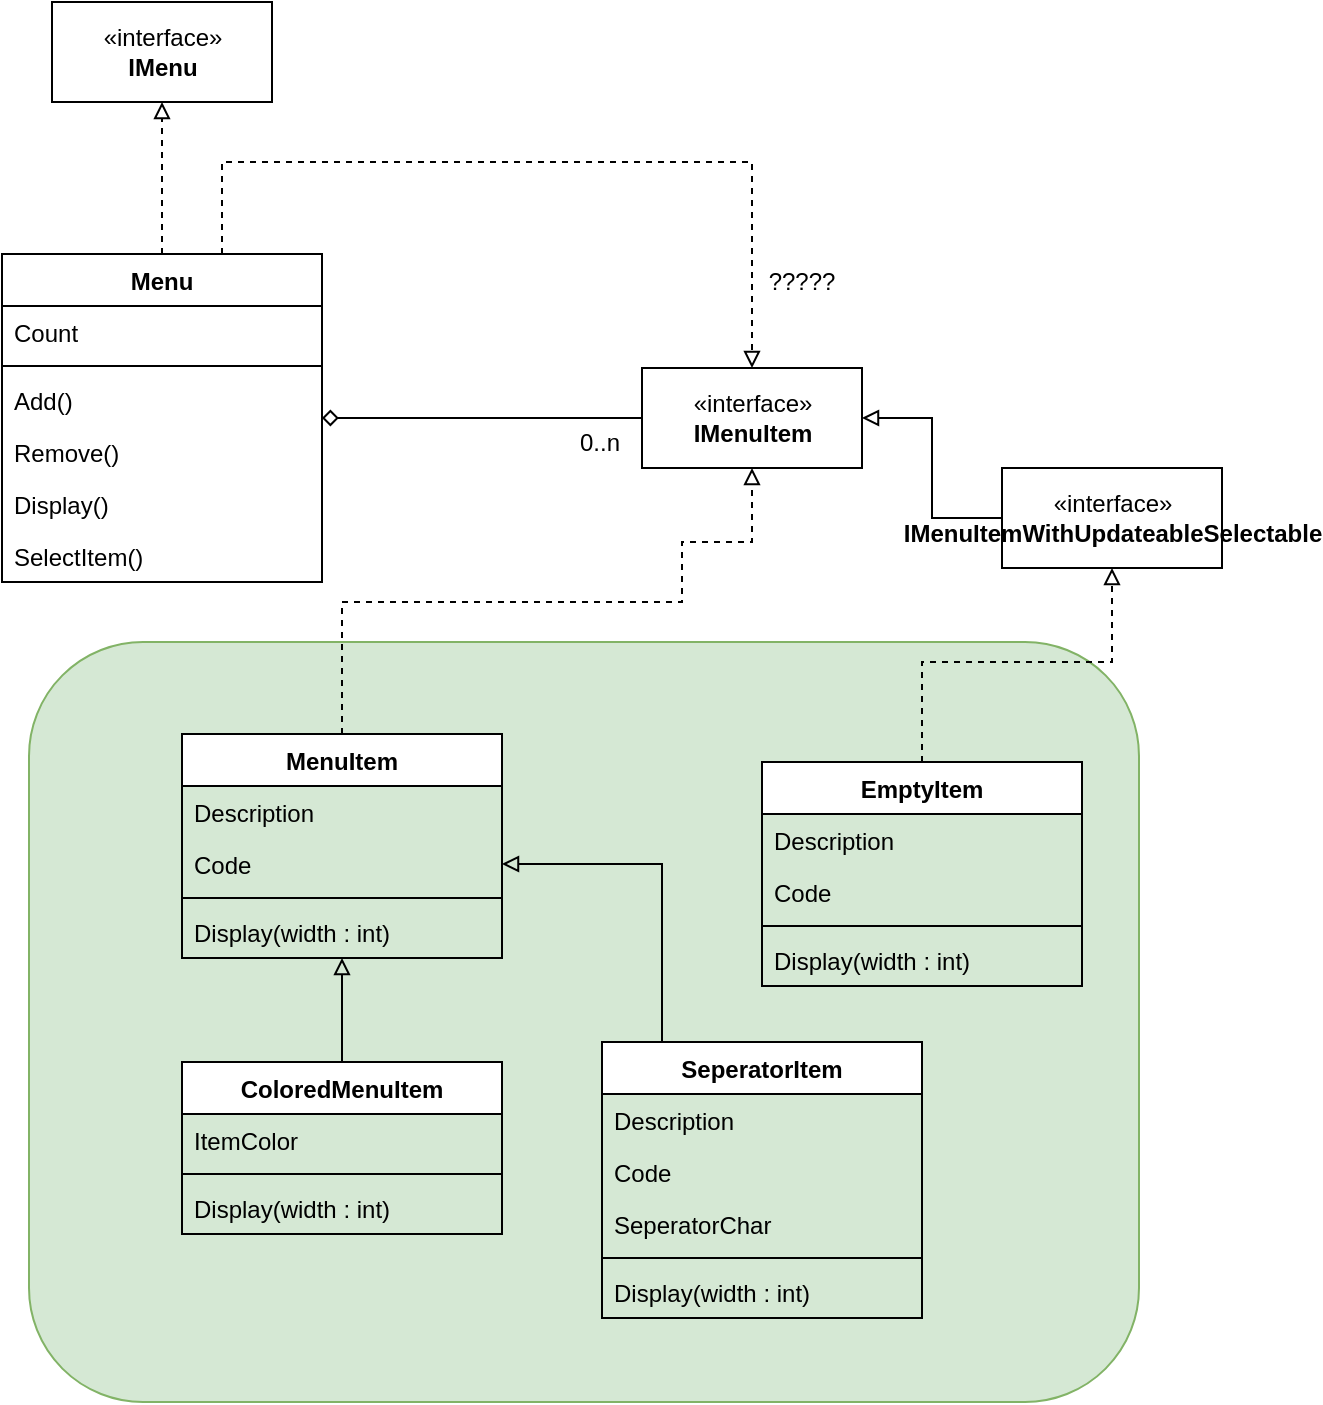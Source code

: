 <mxfile version="13.9.9" type="device" pages="2"><diagram id="EiQuwzDnG7kpTYSZTTEy" name="ÜbungInterfaces"><mxGraphModel dx="1422" dy="815" grid="1" gridSize="10" guides="1" tooltips="1" connect="1" arrows="1" fold="1" page="1" pageScale="1" pageWidth="1169" pageHeight="827" math="0" shadow="0"><root><mxCell id="ZBaBb_uAq3HlPvCAK4kc-0"/><mxCell id="ZBaBb_uAq3HlPvCAK4kc-1" parent="ZBaBb_uAq3HlPvCAK4kc-0"/><mxCell id="ZBaBb_uAq3HlPvCAK4kc-36" value="" style="rounded=1;whiteSpace=wrap;html=1;fillColor=#d5e8d4;strokeColor=#82b366;" parent="ZBaBb_uAq3HlPvCAK4kc-1" vertex="1"><mxGeometry x="123.5" y="380" width="555" height="380" as="geometry"/></mxCell><mxCell id="ZBaBb_uAq3HlPvCAK4kc-2" value="«interface»&lt;br&gt;&lt;b&gt;IMenuItem&lt;/b&gt;" style="html=1;" parent="ZBaBb_uAq3HlPvCAK4kc-1" vertex="1"><mxGeometry x="430" y="243" width="110" height="50" as="geometry"/></mxCell><mxCell id="ZBaBb_uAq3HlPvCAK4kc-3" style="edgeStyle=orthogonalEdgeStyle;rounded=0;orthogonalLoop=1;jettySize=auto;html=1;entryX=0.5;entryY=1;entryDx=0;entryDy=0;dashed=1;endArrow=block;endFill=0;" parent="ZBaBb_uAq3HlPvCAK4kc-1" source="ZBaBb_uAq3HlPvCAK4kc-5" target="ZBaBb_uAq3HlPvCAK4kc-2" edge="1"><mxGeometry relative="1" as="geometry"><Array as="points"><mxPoint x="280" y="360"/><mxPoint x="450" y="360"/><mxPoint x="450" y="330"/><mxPoint x="485" y="330"/></Array></mxGeometry></mxCell><mxCell id="ZBaBb_uAq3HlPvCAK4kc-4" style="edgeStyle=orthogonalEdgeStyle;rounded=0;orthogonalLoop=1;jettySize=auto;html=1;entryX=0.5;entryY=0;entryDx=0;entryDy=0;endArrow=none;endFill=0;startArrow=block;startFill=0;" parent="ZBaBb_uAq3HlPvCAK4kc-1" source="ZBaBb_uAq3HlPvCAK4kc-5" target="ZBaBb_uAq3HlPvCAK4kc-20" edge="1"><mxGeometry relative="1" as="geometry"/></mxCell><mxCell id="ZBaBb_uAq3HlPvCAK4kc-5" value="MenuItem" style="swimlane;fontStyle=1;align=center;verticalAlign=top;childLayout=stackLayout;horizontal=1;startSize=26;horizontalStack=0;resizeParent=1;resizeParentMax=0;resizeLast=0;collapsible=1;marginBottom=0;" parent="ZBaBb_uAq3HlPvCAK4kc-1" vertex="1"><mxGeometry x="200" y="426" width="160" height="112" as="geometry"/></mxCell><mxCell id="ZBaBb_uAq3HlPvCAK4kc-6" value="Description" style="text;strokeColor=none;fillColor=none;align=left;verticalAlign=top;spacingLeft=4;spacingRight=4;overflow=hidden;rotatable=0;points=[[0,0.5],[1,0.5]];portConstraint=eastwest;" parent="ZBaBb_uAq3HlPvCAK4kc-5" vertex="1"><mxGeometry y="26" width="160" height="26" as="geometry"/></mxCell><mxCell id="ZBaBb_uAq3HlPvCAK4kc-7" value="Code" style="text;strokeColor=none;fillColor=none;align=left;verticalAlign=top;spacingLeft=4;spacingRight=4;overflow=hidden;rotatable=0;points=[[0,0.5],[1,0.5]];portConstraint=eastwest;" parent="ZBaBb_uAq3HlPvCAK4kc-5" vertex="1"><mxGeometry y="52" width="160" height="26" as="geometry"/></mxCell><mxCell id="ZBaBb_uAq3HlPvCAK4kc-10" value="" style="line;strokeWidth=1;fillColor=none;align=left;verticalAlign=middle;spacingTop=-1;spacingLeft=3;spacingRight=3;rotatable=0;labelPosition=right;points=[];portConstraint=eastwest;" parent="ZBaBb_uAq3HlPvCAK4kc-5" vertex="1"><mxGeometry y="78" width="160" height="8" as="geometry"/></mxCell><mxCell id="ZBaBb_uAq3HlPvCAK4kc-11" value="Display(width : int)" style="text;strokeColor=none;fillColor=none;align=left;verticalAlign=top;spacingLeft=4;spacingRight=4;overflow=hidden;rotatable=0;points=[[0,0.5],[1,0.5]];portConstraint=eastwest;" parent="ZBaBb_uAq3HlPvCAK4kc-5" vertex="1"><mxGeometry y="86" width="160" height="26" as="geometry"/></mxCell><mxCell id="ZBaBb_uAq3HlPvCAK4kc-12" style="edgeStyle=orthogonalEdgeStyle;rounded=0;orthogonalLoop=1;jettySize=auto;html=1;dashed=1;endArrow=block;endFill=0;entryX=0.5;entryY=1;entryDx=0;entryDy=0;" parent="ZBaBb_uAq3HlPvCAK4kc-1" source="ZBaBb_uAq3HlPvCAK4kc-13" target="bcO6BwhI2lAzr2Dg_rKP-0" edge="1"><mxGeometry relative="1" as="geometry"><Array as="points"><mxPoint x="570" y="390"/><mxPoint x="665" y="390"/></Array></mxGeometry></mxCell><mxCell id="ZBaBb_uAq3HlPvCAK4kc-13" value="EmptyItem" style="swimlane;fontStyle=1;align=center;verticalAlign=top;childLayout=stackLayout;horizontal=1;startSize=26;horizontalStack=0;resizeParent=1;resizeParentMax=0;resizeLast=0;collapsible=1;marginBottom=0;" parent="ZBaBb_uAq3HlPvCAK4kc-1" vertex="1"><mxGeometry x="490" y="440" width="160" height="112" as="geometry"/></mxCell><mxCell id="ZBaBb_uAq3HlPvCAK4kc-14" value="Description" style="text;strokeColor=none;fillColor=none;align=left;verticalAlign=top;spacingLeft=4;spacingRight=4;overflow=hidden;rotatable=0;points=[[0,0.5],[1,0.5]];portConstraint=eastwest;" parent="ZBaBb_uAq3HlPvCAK4kc-13" vertex="1"><mxGeometry y="26" width="160" height="26" as="geometry"/></mxCell><mxCell id="ZBaBb_uAq3HlPvCAK4kc-15" value="Code" style="text;strokeColor=none;fillColor=none;align=left;verticalAlign=top;spacingLeft=4;spacingRight=4;overflow=hidden;rotatable=0;points=[[0,0.5],[1,0.5]];portConstraint=eastwest;" parent="ZBaBb_uAq3HlPvCAK4kc-13" vertex="1"><mxGeometry y="52" width="160" height="26" as="geometry"/></mxCell><mxCell id="ZBaBb_uAq3HlPvCAK4kc-18" value="" style="line;strokeWidth=1;fillColor=none;align=left;verticalAlign=middle;spacingTop=-1;spacingLeft=3;spacingRight=3;rotatable=0;labelPosition=right;points=[];portConstraint=eastwest;" parent="ZBaBb_uAq3HlPvCAK4kc-13" vertex="1"><mxGeometry y="78" width="160" height="8" as="geometry"/></mxCell><mxCell id="ZBaBb_uAq3HlPvCAK4kc-19" value="Display(width : int)" style="text;strokeColor=none;fillColor=none;align=left;verticalAlign=top;spacingLeft=4;spacingRight=4;overflow=hidden;rotatable=0;points=[[0,0.5],[1,0.5]];portConstraint=eastwest;" parent="ZBaBb_uAq3HlPvCAK4kc-13" vertex="1"><mxGeometry y="86" width="160" height="26" as="geometry"/></mxCell><mxCell id="ZBaBb_uAq3HlPvCAK4kc-20" value="ColoredMenuItem" style="swimlane;fontStyle=1;align=center;verticalAlign=top;childLayout=stackLayout;horizontal=1;startSize=26;horizontalStack=0;resizeParent=1;resizeParentMax=0;resizeLast=0;collapsible=1;marginBottom=0;" parent="ZBaBb_uAq3HlPvCAK4kc-1" vertex="1"><mxGeometry x="200" y="590" width="160" height="86" as="geometry"/></mxCell><mxCell id="ZBaBb_uAq3HlPvCAK4kc-21" value="ItemColor" style="text;strokeColor=none;fillColor=none;align=left;verticalAlign=top;spacingLeft=4;spacingRight=4;overflow=hidden;rotatable=0;points=[[0,0.5],[1,0.5]];portConstraint=eastwest;" parent="ZBaBb_uAq3HlPvCAK4kc-20" vertex="1"><mxGeometry y="26" width="160" height="26" as="geometry"/></mxCell><mxCell id="ZBaBb_uAq3HlPvCAK4kc-22" value="" style="line;strokeWidth=1;fillColor=none;align=left;verticalAlign=middle;spacingTop=-1;spacingLeft=3;spacingRight=3;rotatable=0;labelPosition=right;points=[];portConstraint=eastwest;" parent="ZBaBb_uAq3HlPvCAK4kc-20" vertex="1"><mxGeometry y="52" width="160" height="8" as="geometry"/></mxCell><mxCell id="ZBaBb_uAq3HlPvCAK4kc-23" value="Display(width : int)" style="text;strokeColor=none;fillColor=none;align=left;verticalAlign=top;spacingLeft=4;spacingRight=4;overflow=hidden;rotatable=0;points=[[0,0.5],[1,0.5]];portConstraint=eastwest;" parent="ZBaBb_uAq3HlPvCAK4kc-20" vertex="1"><mxGeometry y="60" width="160" height="26" as="geometry"/></mxCell><mxCell id="ZBaBb_uAq3HlPvCAK4kc-24" style="edgeStyle=orthogonalEdgeStyle;rounded=0;orthogonalLoop=1;jettySize=auto;html=1;entryX=0;entryY=0.5;entryDx=0;entryDy=0;startArrow=diamond;startFill=0;endArrow=none;endFill=0;" parent="ZBaBb_uAq3HlPvCAK4kc-1" source="ZBaBb_uAq3HlPvCAK4kc-26" target="ZBaBb_uAq3HlPvCAK4kc-2" edge="1"><mxGeometry relative="1" as="geometry"/></mxCell><mxCell id="ZBaBb_uAq3HlPvCAK4kc-25" style="edgeStyle=orthogonalEdgeStyle;rounded=0;orthogonalLoop=1;jettySize=auto;html=1;entryX=0.5;entryY=1;entryDx=0;entryDy=0;startArrow=none;startFill=0;endArrow=block;endFill=0;dashed=1;" parent="ZBaBb_uAq3HlPvCAK4kc-1" source="ZBaBb_uAq3HlPvCAK4kc-26" target="ZBaBb_uAq3HlPvCAK4kc-34" edge="1"><mxGeometry relative="1" as="geometry"/></mxCell><mxCell id="vk1AnZmLgeI2WjytxcBO-0" style="edgeStyle=orthogonalEdgeStyle;rounded=0;orthogonalLoop=1;jettySize=auto;html=1;entryX=0.5;entryY=0;entryDx=0;entryDy=0;dashed=1;endArrow=block;endFill=0;" parent="ZBaBb_uAq3HlPvCAK4kc-1" source="ZBaBb_uAq3HlPvCAK4kc-26" target="ZBaBb_uAq3HlPvCAK4kc-2" edge="1"><mxGeometry relative="1" as="geometry"><Array as="points"><mxPoint x="220" y="140"/><mxPoint x="485" y="140"/></Array></mxGeometry></mxCell><mxCell id="ZBaBb_uAq3HlPvCAK4kc-26" value="Menu" style="swimlane;fontStyle=1;align=center;verticalAlign=top;childLayout=stackLayout;horizontal=1;startSize=26;horizontalStack=0;resizeParent=1;resizeParentMax=0;resizeLast=0;collapsible=1;marginBottom=0;" parent="ZBaBb_uAq3HlPvCAK4kc-1" vertex="1"><mxGeometry x="110" y="186" width="160" height="164" as="geometry"/></mxCell><mxCell id="ZBaBb_uAq3HlPvCAK4kc-27" value="Count" style="text;strokeColor=none;fillColor=none;align=left;verticalAlign=top;spacingLeft=4;spacingRight=4;overflow=hidden;rotatable=0;points=[[0,0.5],[1,0.5]];portConstraint=eastwest;" parent="ZBaBb_uAq3HlPvCAK4kc-26" vertex="1"><mxGeometry y="26" width="160" height="26" as="geometry"/></mxCell><mxCell id="ZBaBb_uAq3HlPvCAK4kc-28" value="" style="line;strokeWidth=1;fillColor=none;align=left;verticalAlign=middle;spacingTop=-1;spacingLeft=3;spacingRight=3;rotatable=0;labelPosition=right;points=[];portConstraint=eastwest;" parent="ZBaBb_uAq3HlPvCAK4kc-26" vertex="1"><mxGeometry y="52" width="160" height="8" as="geometry"/></mxCell><mxCell id="ZBaBb_uAq3HlPvCAK4kc-29" value="Add()" style="text;strokeColor=none;fillColor=none;align=left;verticalAlign=top;spacingLeft=4;spacingRight=4;overflow=hidden;rotatable=0;points=[[0,0.5],[1,0.5]];portConstraint=eastwest;" parent="ZBaBb_uAq3HlPvCAK4kc-26" vertex="1"><mxGeometry y="60" width="160" height="26" as="geometry"/></mxCell><mxCell id="ZBaBb_uAq3HlPvCAK4kc-30" value="Remove()" style="text;strokeColor=none;fillColor=none;align=left;verticalAlign=top;spacingLeft=4;spacingRight=4;overflow=hidden;rotatable=0;points=[[0,0.5],[1,0.5]];portConstraint=eastwest;" parent="ZBaBb_uAq3HlPvCAK4kc-26" vertex="1"><mxGeometry y="86" width="160" height="26" as="geometry"/></mxCell><mxCell id="ZBaBb_uAq3HlPvCAK4kc-31" value="Display()" style="text;strokeColor=none;fillColor=none;align=left;verticalAlign=top;spacingLeft=4;spacingRight=4;overflow=hidden;rotatable=0;points=[[0,0.5],[1,0.5]];portConstraint=eastwest;" parent="ZBaBb_uAq3HlPvCAK4kc-26" vertex="1"><mxGeometry y="112" width="160" height="26" as="geometry"/></mxCell><mxCell id="vk1AnZmLgeI2WjytxcBO-17" value="SelectItem()" style="text;strokeColor=none;fillColor=none;align=left;verticalAlign=top;spacingLeft=4;spacingRight=4;overflow=hidden;rotatable=0;points=[[0,0.5],[1,0.5]];portConstraint=eastwest;" parent="ZBaBb_uAq3HlPvCAK4kc-26" vertex="1"><mxGeometry y="138" width="160" height="26" as="geometry"/></mxCell><mxCell id="ZBaBb_uAq3HlPvCAK4kc-33" value="0..n" style="resizable=0;align=left;verticalAlign=bottom;labelBackgroundColor=none;fontSize=12;" parent="ZBaBb_uAq3HlPvCAK4kc-1" connectable="0" vertex="1"><mxGeometry x="401" y="287.997" as="geometry"><mxPoint x="-4" y="1" as="offset"/></mxGeometry></mxCell><mxCell id="ZBaBb_uAq3HlPvCAK4kc-34" value="«interface»&lt;br&gt;&lt;b&gt;IMenu&lt;/b&gt;" style="html=1;" parent="ZBaBb_uAq3HlPvCAK4kc-1" vertex="1"><mxGeometry x="135" y="60" width="110" height="50" as="geometry"/></mxCell><mxCell id="bcO6BwhI2lAzr2Dg_rKP-2" style="edgeStyle=orthogonalEdgeStyle;rounded=0;orthogonalLoop=1;jettySize=auto;html=1;endArrow=block;endFill=0;" edge="1" parent="ZBaBb_uAq3HlPvCAK4kc-1" source="vk1AnZmLgeI2WjytxcBO-18" target="ZBaBb_uAq3HlPvCAK4kc-7"><mxGeometry relative="1" as="geometry"><Array as="points"><mxPoint x="440" y="491"/></Array></mxGeometry></mxCell><mxCell id="vk1AnZmLgeI2WjytxcBO-18" value="SeperatorItem" style="swimlane;fontStyle=1;align=center;verticalAlign=top;childLayout=stackLayout;horizontal=1;startSize=26;horizontalStack=0;resizeParent=1;resizeParentMax=0;resizeLast=0;collapsible=1;marginBottom=0;" parent="ZBaBb_uAq3HlPvCAK4kc-1" vertex="1"><mxGeometry x="410" y="580" width="160" height="138" as="geometry"/></mxCell><mxCell id="vk1AnZmLgeI2WjytxcBO-24" value="Description" style="text;strokeColor=none;fillColor=none;align=left;verticalAlign=top;spacingLeft=4;spacingRight=4;overflow=hidden;rotatable=0;points=[[0,0.5],[1,0.5]];portConstraint=eastwest;" parent="vk1AnZmLgeI2WjytxcBO-18" vertex="1"><mxGeometry y="26" width="160" height="26" as="geometry"/></mxCell><mxCell id="vk1AnZmLgeI2WjytxcBO-20" value="Code" style="text;strokeColor=none;fillColor=none;align=left;verticalAlign=top;spacingLeft=4;spacingRight=4;overflow=hidden;rotatable=0;points=[[0,0.5],[1,0.5]];portConstraint=eastwest;" parent="vk1AnZmLgeI2WjytxcBO-18" vertex="1"><mxGeometry y="52" width="160" height="26" as="geometry"/></mxCell><mxCell id="vk1AnZmLgeI2WjytxcBO-19" value="SeperatorChar" style="text;strokeColor=none;fillColor=none;align=left;verticalAlign=top;spacingLeft=4;spacingRight=4;overflow=hidden;rotatable=0;points=[[0,0.5],[1,0.5]];portConstraint=eastwest;" parent="vk1AnZmLgeI2WjytxcBO-18" vertex="1"><mxGeometry y="78" width="160" height="26" as="geometry"/></mxCell><mxCell id="vk1AnZmLgeI2WjytxcBO-21" value="" style="line;strokeWidth=1;fillColor=none;align=left;verticalAlign=middle;spacingTop=-1;spacingLeft=3;spacingRight=3;rotatable=0;labelPosition=right;points=[];portConstraint=eastwest;" parent="vk1AnZmLgeI2WjytxcBO-18" vertex="1"><mxGeometry y="104" width="160" height="8" as="geometry"/></mxCell><mxCell id="vk1AnZmLgeI2WjytxcBO-22" value="Display(width : int)" style="text;strokeColor=none;fillColor=none;align=left;verticalAlign=top;spacingLeft=4;spacingRight=4;overflow=hidden;rotatable=0;points=[[0,0.5],[1,0.5]];portConstraint=eastwest;" parent="vk1AnZmLgeI2WjytxcBO-18" vertex="1"><mxGeometry y="112" width="160" height="26" as="geometry"/></mxCell><mxCell id="vk1AnZmLgeI2WjytxcBO-25" value="?????" style="text;html=1;strokeColor=none;fillColor=none;align=center;verticalAlign=middle;whiteSpace=wrap;rounded=0;" parent="ZBaBb_uAq3HlPvCAK4kc-1" vertex="1"><mxGeometry x="490" y="190" width="40" height="20" as="geometry"/></mxCell><mxCell id="bcO6BwhI2lAzr2Dg_rKP-1" style="edgeStyle=orthogonalEdgeStyle;rounded=0;orthogonalLoop=1;jettySize=auto;html=1;entryX=1;entryY=0.5;entryDx=0;entryDy=0;endArrow=block;endFill=0;" edge="1" parent="ZBaBb_uAq3HlPvCAK4kc-1" source="bcO6BwhI2lAzr2Dg_rKP-0" target="ZBaBb_uAq3HlPvCAK4kc-2"><mxGeometry relative="1" as="geometry"/></mxCell><mxCell id="bcO6BwhI2lAzr2Dg_rKP-0" value="«interface»&lt;br&gt;&lt;b&gt;IMenuItemWithUpdateableSelectable&lt;/b&gt;" style="html=1;" vertex="1" parent="ZBaBb_uAq3HlPvCAK4kc-1"><mxGeometry x="610" y="293" width="110" height="50" as="geometry"/></mxCell></root></mxGraphModel></diagram><diagram id="8nG1HzEcnUIvXGqdK4Hf" name="Seite-2"><mxGraphModel dx="982" dy="563" grid="1" gridSize="10" guides="1" tooltips="1" connect="1" arrows="1" fold="1" page="1" pageScale="1" pageWidth="1169" pageHeight="827" math="0" shadow="0"><root><mxCell id="hE6hxAiKpqs5RSlpcU4d-0"/><mxCell id="hE6hxAiKpqs5RSlpcU4d-1" parent="hE6hxAiKpqs5RSlpcU4d-0"/><mxCell id="hE6hxAiKpqs5RSlpcU4d-2" value="Exception" style="swimlane;fontStyle=1;align=center;verticalAlign=top;childLayout=stackLayout;horizontal=1;startSize=26;horizontalStack=0;resizeParent=1;resizeParentMax=0;resizeLast=0;collapsible=1;marginBottom=0;" vertex="1" parent="hE6hxAiKpqs5RSlpcU4d-1"><mxGeometry x="355" y="150" width="160" height="52" as="geometry"/></mxCell><mxCell id="hE6hxAiKpqs5RSlpcU4d-3" value="Message : string" style="text;strokeColor=none;fillColor=none;align=left;verticalAlign=top;spacingLeft=4;spacingRight=4;overflow=hidden;rotatable=0;points=[[0,0.5],[1,0.5]];portConstraint=eastwest;" vertex="1" parent="hE6hxAiKpqs5RSlpcU4d-2"><mxGeometry y="26" width="160" height="26" as="geometry"/></mxCell><mxCell id="hE6hxAiKpqs5RSlpcU4d-4" style="edgeStyle=orthogonalEdgeStyle;rounded=0;orthogonalLoop=1;jettySize=auto;html=1;endArrow=block;endFill=0;" edge="1" parent="hE6hxAiKpqs5RSlpcU4d-1" source="hE6hxAiKpqs5RSlpcU4d-5" target="hE6hxAiKpqs5RSlpcU4d-2"><mxGeometry relative="1" as="geometry"/></mxCell><mxCell id="hE6hxAiKpqs5RSlpcU4d-5" value="MenuExceptionBase&lt;T&gt;" style="swimlane;fontStyle=3;align=center;verticalAlign=top;childLayout=stackLayout;horizontal=1;startSize=26;horizontalStack=0;resizeParent=1;resizeParentMax=0;resizeLast=0;collapsible=1;marginBottom=0;" vertex="1" parent="hE6hxAiKpqs5RSlpcU4d-1"><mxGeometry x="350" y="268" width="170" height="52" as="geometry"/></mxCell><mxCell id="hE6hxAiKpqs5RSlpcU4d-6" value="Message : string" style="text;strokeColor=none;fillColor=none;align=left;verticalAlign=top;spacingLeft=4;spacingRight=4;overflow=hidden;rotatable=0;points=[[0,0.5],[1,0.5]];portConstraint=eastwest;" vertex="1" parent="hE6hxAiKpqs5RSlpcU4d-5"><mxGeometry y="26" width="170" height="26" as="geometry"/></mxCell><mxCell id="hE6hxAiKpqs5RSlpcU4d-7" style="edgeStyle=orthogonalEdgeStyle;rounded=0;orthogonalLoop=1;jettySize=auto;html=1;endArrow=block;endFill=0;" edge="1" parent="hE6hxAiKpqs5RSlpcU4d-1" source="hE6hxAiKpqs5RSlpcU4d-8" target="hE6hxAiKpqs5RSlpcU4d-5"><mxGeometry relative="1" as="geometry"/></mxCell><mxCell id="hE6hxAiKpqs5RSlpcU4d-8" value="MenuException" style="swimlane;fontStyle=1;align=center;verticalAlign=top;childLayout=stackLayout;horizontal=1;startSize=26;horizontalStack=0;resizeParent=1;resizeParentMax=0;resizeLast=0;collapsible=1;marginBottom=0;" vertex="1" parent="hE6hxAiKpqs5RSlpcU4d-1"><mxGeometry x="260" y="400" width="160" height="78" as="geometry"/></mxCell><mxCell id="hE6hxAiKpqs5RSlpcU4d-9" value="Message : string" style="text;strokeColor=none;fillColor=none;align=left;verticalAlign=top;spacingLeft=4;spacingRight=4;overflow=hidden;rotatable=0;points=[[0,0.5],[1,0.5]];portConstraint=eastwest;" vertex="1" parent="hE6hxAiKpqs5RSlpcU4d-8"><mxGeometry y="26" width="160" height="26" as="geometry"/></mxCell><mxCell id="hE6hxAiKpqs5RSlpcU4d-10" value="Item : IMenu" style="text;strokeColor=none;fillColor=none;align=left;verticalAlign=top;spacingLeft=4;spacingRight=4;overflow=hidden;rotatable=0;points=[[0,0.5],[1,0.5]];portConstraint=eastwest;" vertex="1" parent="hE6hxAiKpqs5RSlpcU4d-8"><mxGeometry y="52" width="160" height="26" as="geometry"/></mxCell><mxCell id="hE6hxAiKpqs5RSlpcU4d-11" style="edgeStyle=orthogonalEdgeStyle;rounded=0;orthogonalLoop=1;jettySize=auto;html=1;endArrow=block;endFill=0;" edge="1" parent="hE6hxAiKpqs5RSlpcU4d-1" source="hE6hxAiKpqs5RSlpcU4d-12" target="hE6hxAiKpqs5RSlpcU4d-5"><mxGeometry relative="1" as="geometry"/></mxCell><mxCell id="hE6hxAiKpqs5RSlpcU4d-12" value="MenuItemException" style="swimlane;fontStyle=1;align=center;verticalAlign=top;childLayout=stackLayout;horizontal=1;startSize=26;horizontalStack=0;resizeParent=1;resizeParentMax=0;resizeLast=0;collapsible=1;marginBottom=0;" vertex="1" parent="hE6hxAiKpqs5RSlpcU4d-1"><mxGeometry x="460" y="400" width="160" height="78" as="geometry"/></mxCell><mxCell id="hE6hxAiKpqs5RSlpcU4d-13" value="Message : string" style="text;strokeColor=none;fillColor=none;align=left;verticalAlign=top;spacingLeft=4;spacingRight=4;overflow=hidden;rotatable=0;points=[[0,0.5],[1,0.5]];portConstraint=eastwest;" vertex="1" parent="hE6hxAiKpqs5RSlpcU4d-12"><mxGeometry y="26" width="160" height="26" as="geometry"/></mxCell><mxCell id="hE6hxAiKpqs5RSlpcU4d-14" value="Item : IMenuItem" style="text;strokeColor=none;fillColor=none;align=left;verticalAlign=top;spacingLeft=4;spacingRight=4;overflow=hidden;rotatable=0;points=[[0,0.5],[1,0.5]];portConstraint=eastwest;" vertex="1" parent="hE6hxAiKpqs5RSlpcU4d-12"><mxGeometry y="52" width="160" height="26" as="geometry"/></mxCell><mxCell id="hE6hxAiKpqs5RSlpcU4d-17" style="edgeStyle=orthogonalEdgeStyle;rounded=0;orthogonalLoop=1;jettySize=auto;html=1;entryX=1;entryY=0.25;entryDx=0;entryDy=0;endArrow=block;endFill=0;" edge="1" parent="hE6hxAiKpqs5RSlpcU4d-1" source="hE6hxAiKpqs5RSlpcU4d-15" target="hE6hxAiKpqs5RSlpcU4d-2"><mxGeometry relative="1" as="geometry"/></mxCell><mxCell id="hE6hxAiKpqs5RSlpcU4d-15" value="NotImplementedException" style="swimlane;fontStyle=1;align=center;verticalAlign=top;childLayout=stackLayout;horizontal=1;startSize=26;horizontalStack=0;resizeParent=1;resizeParentMax=0;resizeLast=0;collapsible=1;marginBottom=0;" vertex="1" parent="hE6hxAiKpqs5RSlpcU4d-1"><mxGeometry x="600" y="230" width="190" height="52" as="geometry"/></mxCell><mxCell id="hE6hxAiKpqs5RSlpcU4d-16" value="Message : string" style="text;strokeColor=none;fillColor=none;align=left;verticalAlign=top;spacingLeft=4;spacingRight=4;overflow=hidden;rotatable=0;points=[[0,0.5],[1,0.5]];portConstraint=eastwest;" vertex="1" parent="hE6hxAiKpqs5RSlpcU4d-15"><mxGeometry y="26" width="190" height="26" as="geometry"/></mxCell></root></mxGraphModel></diagram></mxfile>